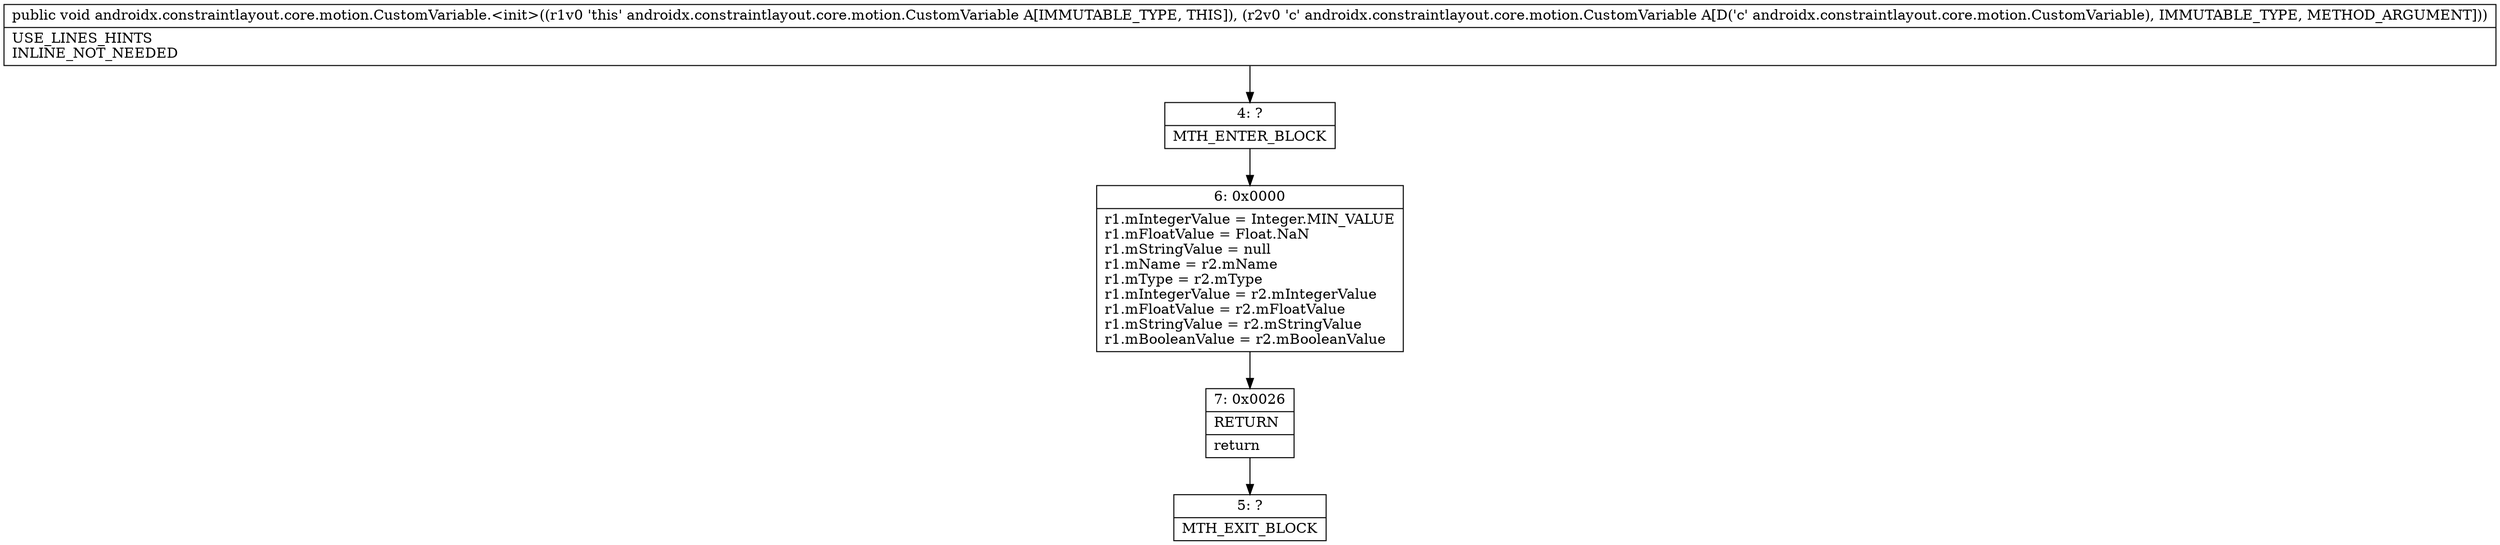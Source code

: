 digraph "CFG forandroidx.constraintlayout.core.motion.CustomVariable.\<init\>(Landroidx\/constraintlayout\/core\/motion\/CustomVariable;)V" {
Node_4 [shape=record,label="{4\:\ ?|MTH_ENTER_BLOCK\l}"];
Node_6 [shape=record,label="{6\:\ 0x0000|r1.mIntegerValue = Integer.MIN_VALUE\lr1.mFloatValue = Float.NaN\lr1.mStringValue = null\lr1.mName = r2.mName\lr1.mType = r2.mType\lr1.mIntegerValue = r2.mIntegerValue\lr1.mFloatValue = r2.mFloatValue\lr1.mStringValue = r2.mStringValue\lr1.mBooleanValue = r2.mBooleanValue\l}"];
Node_7 [shape=record,label="{7\:\ 0x0026|RETURN\l|return\l}"];
Node_5 [shape=record,label="{5\:\ ?|MTH_EXIT_BLOCK\l}"];
MethodNode[shape=record,label="{public void androidx.constraintlayout.core.motion.CustomVariable.\<init\>((r1v0 'this' androidx.constraintlayout.core.motion.CustomVariable A[IMMUTABLE_TYPE, THIS]), (r2v0 'c' androidx.constraintlayout.core.motion.CustomVariable A[D('c' androidx.constraintlayout.core.motion.CustomVariable), IMMUTABLE_TYPE, METHOD_ARGUMENT]))  | USE_LINES_HINTS\lINLINE_NOT_NEEDED\l}"];
MethodNode -> Node_4;Node_4 -> Node_6;
Node_6 -> Node_7;
Node_7 -> Node_5;
}


